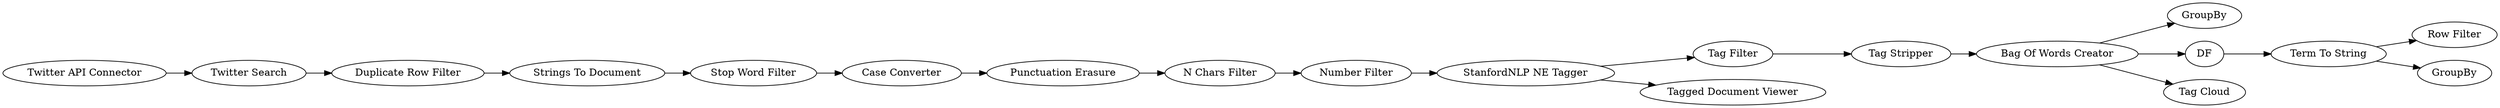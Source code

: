 digraph {
	41 -> 42
	42 -> 47
	39 -> 40
	40 -> 41
	43 -> 54
	49 -> 55
	37 -> 38
	52 -> 49
	46 -> 53
	49 -> 51
	53 -> 43
	36 -> 50
	35 -> 36
	47 -> 48
	50 -> 37
	38 -> 39
	43 -> 44
	43 -> 52
	47 -> 46
	55 [label="Row Filter"]
	39 [label="Case Converter"]
	49 [label="Term To String"]
	41 [label="N Chars Filter"]
	51 [label=GroupBy]
	54 [label=GroupBy]
	48 [label="Tagged Document Viewer"]
	50 [label="Duplicate Row Filter"]
	42 [label="Number Filter"]
	53 [label="Tag Stripper"]
	47 [label="StanfordNLP NE Tagger"]
	38 [label="Stop Word Filter"]
	43 [label="Bag Of Words Creator"]
	35 [label="Twitter API Connector"]
	44 [label="Tag Cloud"]
	36 [label="Twitter Search"]
	46 [label="Tag Filter"]
	40 [label="Punctuation Erasure"]
	52 [label=DF]
	37 [label="Strings To Document"]
	rankdir=LR
}
